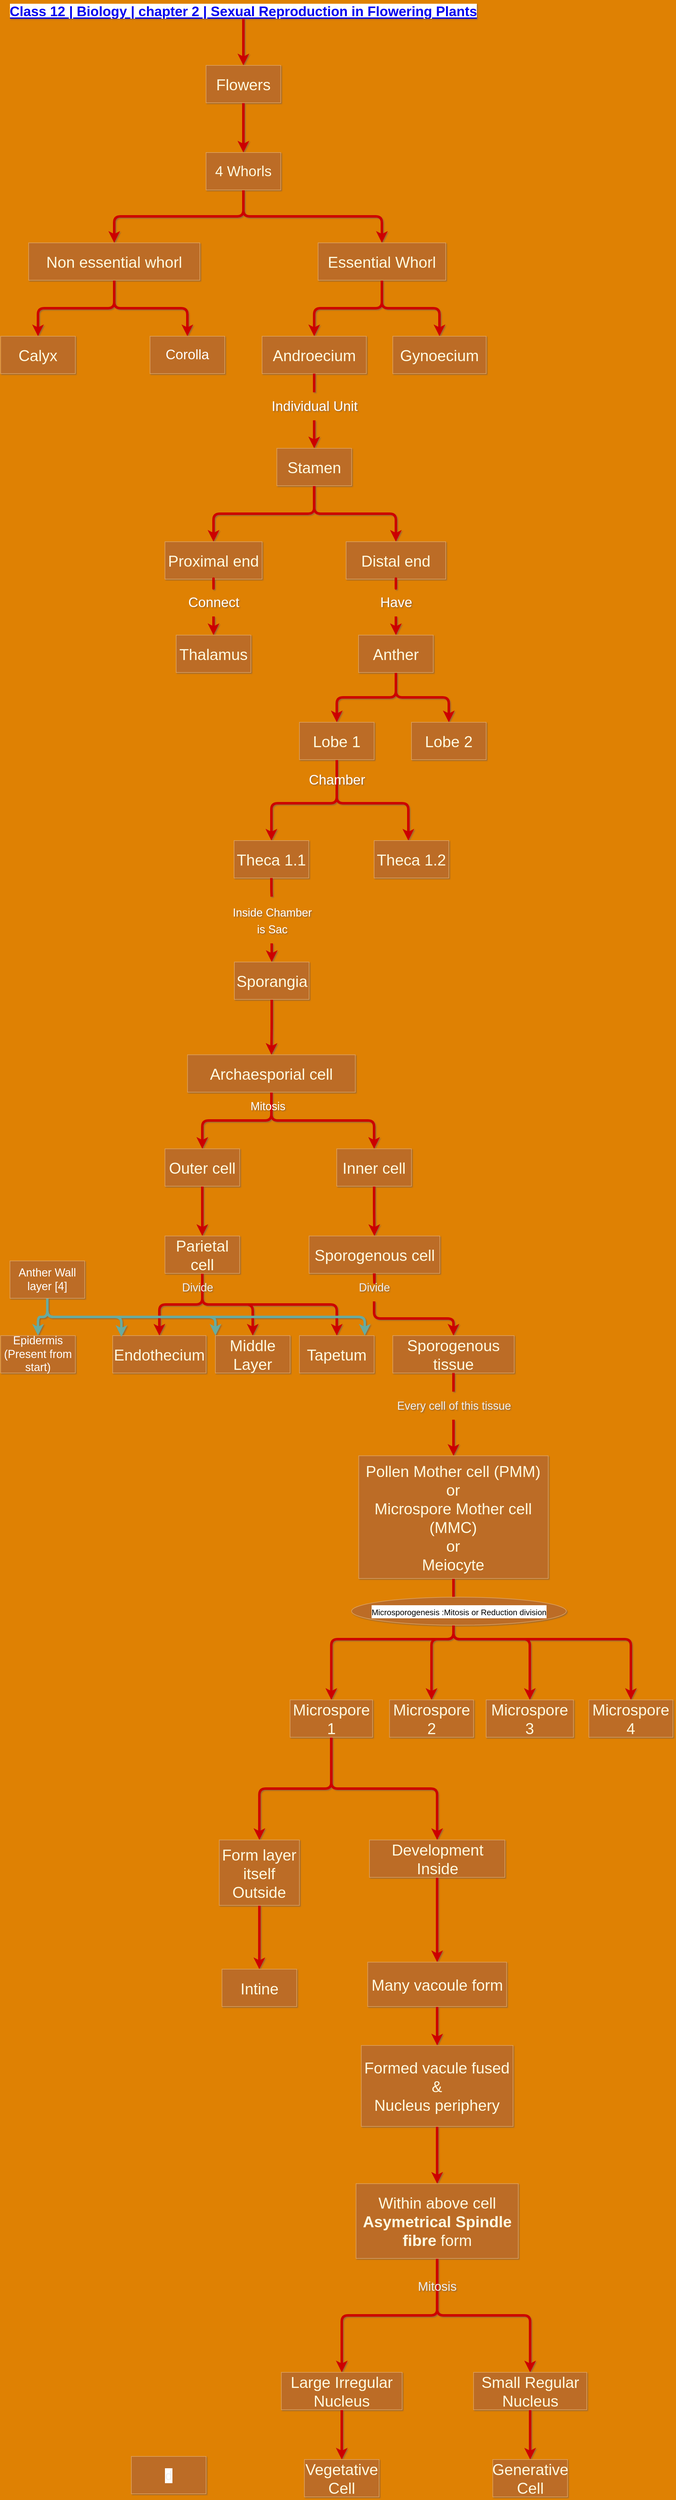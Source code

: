<mxfile version="20.2.7" type="github">
  <diagram id="C5RBs43oDa-KdzZeNtuy" name="Page-1">
    <mxGraphModel dx="412" dy="800" grid="1" gridSize="15" guides="1" tooltips="1" connect="1" arrows="1" fold="1" page="1" pageScale="1" pageWidth="827" pageHeight="1169" background="#DF8103" math="0" shadow="1">
      <root>
        <mxCell id="WIyWlLk6GJQsqaUBKTNV-0" />
        <mxCell id="WIyWlLk6GJQsqaUBKTNV-1" parent="WIyWlLk6GJQsqaUBKTNV-0" />
        <mxCell id="U22NtTWbExk0TIaXxq5v-40" style="edgeStyle=orthogonalEdgeStyle;shape=connector;rounded=1;orthogonalLoop=1;jettySize=auto;html=1;exitX=0.5;exitY=1;exitDx=0;exitDy=0;entryX=0.5;entryY=0;entryDx=0;entryDy=0;labelBackgroundColor=#283618;fontFamily=Helvetica;fontSize=25;fontColor=#FEFAE0;endArrow=classic;endFill=1;strokeColor=#CC0000;strokeWidth=4;" edge="1" parent="WIyWlLk6GJQsqaUBKTNV-1" source="U22NtTWbExk0TIaXxq5v-18" target="U22NtTWbExk0TIaXxq5v-19">
          <mxGeometry relative="1" as="geometry" />
        </mxCell>
        <mxCell id="U22NtTWbExk0TIaXxq5v-18" value="&lt;h1 style=&quot;padding: 0px; border: 0px; outline: 0px; vertical-align: baseline; background-image: initial; background-position: 0px center; background-size: initial; background-repeat: initial; background-attachment: initial; background-origin: initial; background-clip: initial; margin: 0px 0px 15px; font-family: Raleway, Arial, sans-serif; line-height: 1.5em; position: relative;&quot; class=&quot;entry-title&quot;&gt;&lt;font color=&quot;#eeeeee&quot; style=&quot;font-size: 22px;&quot;&gt;&lt;a style=&quot;background-color: rgb(255, 255, 255);&quot; href=&quot;https://organisednotes.blogspot.com/&quot;&gt;Class 12 | Biology | chapter 2 | Sexual Reproduction in Flowering Plants&lt;/a&gt;&lt;/font&gt;&lt;/h1&gt;" style="text;html=1;spacing=5;spacingTop=-20;whiteSpace=wrap;overflow=hidden;rounded=0;align=center;" vertex="1" parent="WIyWlLk6GJQsqaUBKTNV-1">
          <mxGeometry x="30" y="10" width="780" height="20" as="geometry" />
        </mxCell>
        <mxCell id="U22NtTWbExk0TIaXxq5v-39" style="edgeStyle=orthogonalEdgeStyle;shape=connector;rounded=1;orthogonalLoop=1;jettySize=auto;html=1;exitX=0.5;exitY=1;exitDx=0;exitDy=0;labelBackgroundColor=#283618;fontFamily=Helvetica;fontSize=25;fontColor=#FEFAE0;endArrow=classic;endFill=1;strokeColor=#CC0000;strokeWidth=4;" edge="1" parent="WIyWlLk6GJQsqaUBKTNV-1" source="U22NtTWbExk0TIaXxq5v-19" target="U22NtTWbExk0TIaXxq5v-35">
          <mxGeometry relative="1" as="geometry" />
        </mxCell>
        <mxCell id="U22NtTWbExk0TIaXxq5v-19" value="&lt;font style=&quot;font-size: 25px;&quot;&gt;Flowers&lt;/font&gt;" style="whiteSpace=wrap;html=1;fillColor=#BC6C25;strokeColor=#DDA15E;fontColor=#FEFAE0;" vertex="1" parent="WIyWlLk6GJQsqaUBKTNV-1">
          <mxGeometry x="360" y="105" width="120" height="60" as="geometry" />
        </mxCell>
        <mxCell id="U22NtTWbExk0TIaXxq5v-42" value="" style="edgeStyle=orthogonalEdgeStyle;shape=connector;rounded=1;orthogonalLoop=1;jettySize=auto;html=1;labelBackgroundColor=#283618;fontFamily=Helvetica;fontSize=22;fontColor=#FFFFFF;endArrow=classic;endFill=1;strokeColor=#CC0000;strokeWidth=4;" edge="1" parent="WIyWlLk6GJQsqaUBKTNV-1" source="U22NtTWbExk0TIaXxq5v-29" target="U22NtTWbExk0TIaXxq5v-41">
          <mxGeometry relative="1" as="geometry" />
        </mxCell>
        <mxCell id="U22NtTWbExk0TIaXxq5v-43" style="edgeStyle=orthogonalEdgeStyle;shape=connector;rounded=1;orthogonalLoop=1;jettySize=auto;html=1;exitX=0.5;exitY=1;exitDx=0;exitDy=0;labelBackgroundColor=#283618;fontFamily=Helvetica;fontSize=22;fontColor=#FFFFFF;endArrow=classic;endFill=1;strokeColor=#CC0000;strokeWidth=4;" edge="1" parent="WIyWlLk6GJQsqaUBKTNV-1" source="U22NtTWbExk0TIaXxq5v-29" target="U22NtTWbExk0TIaXxq5v-44">
          <mxGeometry relative="1" as="geometry">
            <mxPoint x="345" y="540" as="targetPoint" />
          </mxGeometry>
        </mxCell>
        <mxCell id="U22NtTWbExk0TIaXxq5v-29" value="Non essential whorl" style="rounded=0;whiteSpace=wrap;html=1;fontSize=25;fillColor=#BC6C25;strokeColor=#DDA15E;fontColor=#FEFAE0;" vertex="1" parent="WIyWlLk6GJQsqaUBKTNV-1">
          <mxGeometry x="75" y="390" width="275" height="60" as="geometry" />
        </mxCell>
        <mxCell id="U22NtTWbExk0TIaXxq5v-33" value="" style="endArrow=classic;html=1;rounded=1;fontSize=25;exitX=0.5;exitY=1;exitDx=0;exitDy=0;entryX=0.5;entryY=0;entryDx=0;entryDy=0;strokeColor=#CC0000;fontColor=#FEFAE0;labelBackgroundColor=#283618;endFill=1;strokeWidth=4;edgeStyle=orthogonalEdgeStyle;" edge="1" parent="WIyWlLk6GJQsqaUBKTNV-1" source="U22NtTWbExk0TIaXxq5v-35" target="U22NtTWbExk0TIaXxq5v-34">
          <mxGeometry width="50" height="50" relative="1" as="geometry">
            <mxPoint x="440" y="540" as="sourcePoint" />
            <mxPoint x="620" y="250" as="targetPoint" />
          </mxGeometry>
        </mxCell>
        <mxCell id="U22NtTWbExk0TIaXxq5v-46" value="" style="edgeStyle=orthogonalEdgeStyle;shape=connector;rounded=1;orthogonalLoop=1;jettySize=auto;html=1;labelBackgroundColor=#283618;fontFamily=Helvetica;fontSize=22;fontColor=#FFFFFF;endArrow=classic;endFill=1;strokeColor=#CC0000;strokeWidth=4;" edge="1" parent="WIyWlLk6GJQsqaUBKTNV-1" source="U22NtTWbExk0TIaXxq5v-34" target="U22NtTWbExk0TIaXxq5v-45">
          <mxGeometry relative="1" as="geometry" />
        </mxCell>
        <mxCell id="U22NtTWbExk0TIaXxq5v-49" value="" style="edgeStyle=orthogonalEdgeStyle;shape=connector;rounded=1;orthogonalLoop=1;jettySize=auto;html=1;labelBackgroundColor=#283618;fontFamily=Helvetica;fontSize=22;fontColor=#FFFFFF;endArrow=classic;endFill=1;strokeColor=#CC0000;strokeWidth=4;" edge="1" parent="WIyWlLk6GJQsqaUBKTNV-1" source="U22NtTWbExk0TIaXxq5v-34" target="U22NtTWbExk0TIaXxq5v-48">
          <mxGeometry relative="1" as="geometry" />
        </mxCell>
        <mxCell id="U22NtTWbExk0TIaXxq5v-34" value="Essential Whorl" style="rounded=0;whiteSpace=wrap;html=1;fontSize=25;fillColor=#BC6C25;strokeColor=#DDA15E;fontColor=#FEFAE0;" vertex="1" parent="WIyWlLk6GJQsqaUBKTNV-1">
          <mxGeometry x="540" y="390" width="205" height="60" as="geometry" />
        </mxCell>
        <mxCell id="U22NtTWbExk0TIaXxq5v-38" style="edgeStyle=orthogonalEdgeStyle;shape=connector;rounded=1;orthogonalLoop=1;jettySize=auto;html=1;exitX=0.5;exitY=1;exitDx=0;exitDy=0;entryX=0.5;entryY=0;entryDx=0;entryDy=0;labelBackgroundColor=#283618;fontFamily=Helvetica;fontSize=25;fontColor=#FEFAE0;endArrow=classic;endFill=1;strokeColor=#CC0000;strokeWidth=4;" edge="1" parent="WIyWlLk6GJQsqaUBKTNV-1" source="U22NtTWbExk0TIaXxq5v-35" target="U22NtTWbExk0TIaXxq5v-29">
          <mxGeometry relative="1" as="geometry" />
        </mxCell>
        <mxCell id="U22NtTWbExk0TIaXxq5v-35" value="&lt;font style=&quot;font-size: 23px;&quot;&gt;4 Whorls&lt;/font&gt;" style="whiteSpace=wrap;html=1;fillColor=#BC6C25;strokeColor=#DDA15E;fontColor=#FEFAE0;" vertex="1" parent="WIyWlLk6GJQsqaUBKTNV-1">
          <mxGeometry x="360" y="245" width="120" height="60" as="geometry" />
        </mxCell>
        <mxCell id="U22NtTWbExk0TIaXxq5v-41" value="Calyx" style="whiteSpace=wrap;html=1;fontSize=25;fillColor=#BC6C25;strokeColor=#DDA15E;fontColor=#FEFAE0;rounded=0;" vertex="1" parent="WIyWlLk6GJQsqaUBKTNV-1">
          <mxGeometry x="30" y="540" width="120" height="60" as="geometry" />
        </mxCell>
        <mxCell id="U22NtTWbExk0TIaXxq5v-44" value="Corolla" style="rounded=0;whiteSpace=wrap;html=1;fontFamily=Helvetica;fontSize=22;fontColor=#FFFFFF;strokeColor=#DDA15E;fillColor=#BC6C25;" vertex="1" parent="WIyWlLk6GJQsqaUBKTNV-1">
          <mxGeometry x="270" y="540" width="120" height="60" as="geometry" />
        </mxCell>
        <mxCell id="U22NtTWbExk0TIaXxq5v-51" value="" style="edgeStyle=orthogonalEdgeStyle;shape=connector;rounded=1;orthogonalLoop=1;jettySize=auto;html=1;labelBackgroundColor=#283618;fontFamily=Helvetica;fontSize=22;fontColor=#FFFFFF;endArrow=classic;endFill=1;strokeColor=#CC0000;strokeWidth=4;startArrow=none;" edge="1" parent="WIyWlLk6GJQsqaUBKTNV-1" source="U22NtTWbExk0TIaXxq5v-52" target="U22NtTWbExk0TIaXxq5v-50">
          <mxGeometry relative="1" as="geometry" />
        </mxCell>
        <mxCell id="U22NtTWbExk0TIaXxq5v-45" value="Androecium" style="whiteSpace=wrap;html=1;fontSize=25;fillColor=#BC6C25;strokeColor=#DDA15E;fontColor=#FEFAE0;rounded=0;" vertex="1" parent="WIyWlLk6GJQsqaUBKTNV-1">
          <mxGeometry x="450" y="540" width="167.5" height="60" as="geometry" />
        </mxCell>
        <mxCell id="U22NtTWbExk0TIaXxq5v-48" value="Gynoecium" style="whiteSpace=wrap;html=1;fontSize=25;fillColor=#BC6C25;strokeColor=#DDA15E;fontColor=#FEFAE0;rounded=0;" vertex="1" parent="WIyWlLk6GJQsqaUBKTNV-1">
          <mxGeometry x="660" y="540" width="150" height="60" as="geometry" />
        </mxCell>
        <mxCell id="U22NtTWbExk0TIaXxq5v-54" value="" style="edgeStyle=orthogonalEdgeStyle;shape=connector;rounded=1;orthogonalLoop=1;jettySize=auto;html=1;labelBackgroundColor=#283618;fontFamily=Helvetica;fontSize=22;fontColor=#FFFFFF;endArrow=classic;endFill=1;strokeColor=#CC0000;strokeWidth=4;exitX=0.5;exitY=1;exitDx=0;exitDy=0;" edge="1" parent="WIyWlLk6GJQsqaUBKTNV-1" source="U22NtTWbExk0TIaXxq5v-50" target="U22NtTWbExk0TIaXxq5v-53">
          <mxGeometry relative="1" as="geometry" />
        </mxCell>
        <mxCell id="U22NtTWbExk0TIaXxq5v-56" value="" style="edgeStyle=orthogonalEdgeStyle;shape=connector;rounded=1;orthogonalLoop=1;jettySize=auto;html=1;labelBackgroundColor=#283618;fontFamily=Helvetica;fontSize=22;fontColor=#FFFFFF;endArrow=classic;endFill=1;strokeColor=#CC0000;strokeWidth=4;exitX=0.5;exitY=1;exitDx=0;exitDy=0;" edge="1" parent="WIyWlLk6GJQsqaUBKTNV-1" source="U22NtTWbExk0TIaXxq5v-50" target="U22NtTWbExk0TIaXxq5v-55">
          <mxGeometry relative="1" as="geometry" />
        </mxCell>
        <mxCell id="U22NtTWbExk0TIaXxq5v-50" value="Stamen" style="whiteSpace=wrap;html=1;fontSize=25;fillColor=#BC6C25;strokeColor=#DDA15E;fontColor=#FEFAE0;rounded=0;" vertex="1" parent="WIyWlLk6GJQsqaUBKTNV-1">
          <mxGeometry x="473.75" y="720" width="120" height="60" as="geometry" />
        </mxCell>
        <mxCell id="U22NtTWbExk0TIaXxq5v-58" value="" style="edgeStyle=orthogonalEdgeStyle;shape=connector;rounded=1;orthogonalLoop=1;jettySize=auto;html=1;labelBackgroundColor=#283618;fontFamily=Helvetica;fontSize=22;fontColor=#FFFFFF;endArrow=classic;endFill=1;strokeColor=#CC0000;strokeWidth=4;startArrow=none;" edge="1" parent="WIyWlLk6GJQsqaUBKTNV-1" source="U22NtTWbExk0TIaXxq5v-62" target="U22NtTWbExk0TIaXxq5v-57">
          <mxGeometry relative="1" as="geometry" />
        </mxCell>
        <mxCell id="U22NtTWbExk0TIaXxq5v-53" value="Proximal end" style="whiteSpace=wrap;html=1;fontSize=25;fillColor=#BC6C25;strokeColor=#DDA15E;fontColor=#FEFAE0;rounded=0;" vertex="1" parent="WIyWlLk6GJQsqaUBKTNV-1">
          <mxGeometry x="294" y="870" width="156" height="60" as="geometry" />
        </mxCell>
        <mxCell id="U22NtTWbExk0TIaXxq5v-65" value="" style="edgeStyle=orthogonalEdgeStyle;shape=connector;rounded=1;orthogonalLoop=1;jettySize=auto;html=1;labelBackgroundColor=#283618;fontFamily=Helvetica;fontSize=22;fontColor=#FFFFFF;endArrow=classic;endFill=1;strokeColor=#CC0000;strokeWidth=4;startArrow=none;" edge="1" parent="WIyWlLk6GJQsqaUBKTNV-1" source="U22NtTWbExk0TIaXxq5v-66" target="U22NtTWbExk0TIaXxq5v-64">
          <mxGeometry relative="1" as="geometry" />
        </mxCell>
        <mxCell id="U22NtTWbExk0TIaXxq5v-55" value="Distal end" style="whiteSpace=wrap;html=1;fontSize=25;fillColor=#BC6C25;strokeColor=#DDA15E;fontColor=#FEFAE0;rounded=0;" vertex="1" parent="WIyWlLk6GJQsqaUBKTNV-1">
          <mxGeometry x="585" y="870" width="160" height="60" as="geometry" />
        </mxCell>
        <mxCell id="U22NtTWbExk0TIaXxq5v-57" value="Thalamus" style="whiteSpace=wrap;html=1;fontSize=25;fillColor=#BC6C25;strokeColor=#DDA15E;fontColor=#FEFAE0;rounded=0;" vertex="1" parent="WIyWlLk6GJQsqaUBKTNV-1">
          <mxGeometry x="312" y="1020" width="120" height="60" as="geometry" />
        </mxCell>
        <mxCell id="U22NtTWbExk0TIaXxq5v-52" value="Individual Unit" style="text;html=1;align=center;verticalAlign=middle;resizable=0;points=[];autosize=1;strokeColor=none;fillColor=none;fontSize=22;fontFamily=Helvetica;fontColor=#FFFFFF;strokeWidth=1;" vertex="1" parent="WIyWlLk6GJQsqaUBKTNV-1">
          <mxGeometry x="451.25" y="630" width="165" height="45" as="geometry" />
        </mxCell>
        <mxCell id="U22NtTWbExk0TIaXxq5v-61" value="" style="edgeStyle=orthogonalEdgeStyle;shape=connector;rounded=1;orthogonalLoop=1;jettySize=auto;html=1;labelBackgroundColor=#283618;fontFamily=Helvetica;fontSize=22;fontColor=#FFFFFF;endArrow=none;endFill=1;strokeColor=#CC0000;strokeWidth=4;" edge="1" parent="WIyWlLk6GJQsqaUBKTNV-1" source="U22NtTWbExk0TIaXxq5v-45" target="U22NtTWbExk0TIaXxq5v-52">
          <mxGeometry relative="1" as="geometry">
            <mxPoint x="533.8" y="600" as="sourcePoint" />
            <mxPoint x="533.8" y="720" as="targetPoint" />
          </mxGeometry>
        </mxCell>
        <mxCell id="U22NtTWbExk0TIaXxq5v-62" value="Connect" style="text;html=1;align=center;verticalAlign=middle;resizable=0;points=[];autosize=1;strokeColor=none;fillColor=none;fontSize=22;fontFamily=Helvetica;fontColor=#FFFFFF;" vertex="1" parent="WIyWlLk6GJQsqaUBKTNV-1">
          <mxGeometry x="312" y="945" width="120" height="45" as="geometry" />
        </mxCell>
        <mxCell id="U22NtTWbExk0TIaXxq5v-63" value="" style="edgeStyle=orthogonalEdgeStyle;shape=connector;rounded=1;orthogonalLoop=1;jettySize=auto;html=1;labelBackgroundColor=#283618;fontFamily=Helvetica;fontSize=22;fontColor=#FFFFFF;endArrow=none;endFill=1;strokeColor=#CC0000;strokeWidth=4;" edge="1" parent="WIyWlLk6GJQsqaUBKTNV-1" source="U22NtTWbExk0TIaXxq5v-53" target="U22NtTWbExk0TIaXxq5v-62">
          <mxGeometry relative="1" as="geometry">
            <mxPoint x="372" y="930" as="sourcePoint" />
            <mxPoint x="372" y="1020" as="targetPoint" />
          </mxGeometry>
        </mxCell>
        <mxCell id="U22NtTWbExk0TIaXxq5v-69" value="" style="edgeStyle=orthogonalEdgeStyle;shape=connector;rounded=1;orthogonalLoop=1;jettySize=auto;html=1;labelBackgroundColor=#283618;fontFamily=Helvetica;fontSize=22;fontColor=#FFFFFF;endArrow=classic;endFill=1;strokeColor=#CC0000;strokeWidth=4;" edge="1" parent="WIyWlLk6GJQsqaUBKTNV-1" source="U22NtTWbExk0TIaXxq5v-64" target="U22NtTWbExk0TIaXxq5v-68">
          <mxGeometry relative="1" as="geometry" />
        </mxCell>
        <mxCell id="U22NtTWbExk0TIaXxq5v-71" value="" style="edgeStyle=orthogonalEdgeStyle;shape=connector;rounded=1;orthogonalLoop=1;jettySize=auto;html=1;labelBackgroundColor=#283618;fontFamily=Helvetica;fontSize=22;fontColor=#FFFFFF;endArrow=classic;endFill=1;strokeColor=#CC0000;strokeWidth=4;" edge="1" parent="WIyWlLk6GJQsqaUBKTNV-1" source="U22NtTWbExk0TIaXxq5v-64" target="U22NtTWbExk0TIaXxq5v-70">
          <mxGeometry relative="1" as="geometry" />
        </mxCell>
        <mxCell id="U22NtTWbExk0TIaXxq5v-64" value="Anther" style="whiteSpace=wrap;html=1;fontSize=25;fillColor=#BC6C25;strokeColor=#DDA15E;fontColor=#FEFAE0;rounded=0;" vertex="1" parent="WIyWlLk6GJQsqaUBKTNV-1">
          <mxGeometry x="605" y="1020" width="120" height="60" as="geometry" />
        </mxCell>
        <mxCell id="U22NtTWbExk0TIaXxq5v-66" value="Have" style="text;html=1;align=center;verticalAlign=middle;resizable=0;points=[];autosize=1;strokeColor=none;fillColor=none;fontSize=22;fontFamily=Helvetica;fontColor=#FFFFFF;" vertex="1" parent="WIyWlLk6GJQsqaUBKTNV-1">
          <mxGeometry x="627.5" y="945" width="75" height="45" as="geometry" />
        </mxCell>
        <mxCell id="U22NtTWbExk0TIaXxq5v-67" value="" style="edgeStyle=orthogonalEdgeStyle;shape=connector;rounded=1;orthogonalLoop=1;jettySize=auto;html=1;labelBackgroundColor=#283618;fontFamily=Helvetica;fontSize=22;fontColor=#FFFFFF;endArrow=none;endFill=1;strokeColor=#CC0000;strokeWidth=4;" edge="1" parent="WIyWlLk6GJQsqaUBKTNV-1" source="U22NtTWbExk0TIaXxq5v-55" target="U22NtTWbExk0TIaXxq5v-66">
          <mxGeometry relative="1" as="geometry">
            <mxPoint x="665" y="930" as="sourcePoint" />
            <mxPoint x="665" y="1010" as="targetPoint" />
          </mxGeometry>
        </mxCell>
        <mxCell id="U22NtTWbExk0TIaXxq5v-68" value="Lobe 2" style="whiteSpace=wrap;html=1;fontSize=25;fillColor=#BC6C25;strokeColor=#DDA15E;fontColor=#FEFAE0;rounded=0;" vertex="1" parent="WIyWlLk6GJQsqaUBKTNV-1">
          <mxGeometry x="690" y="1160" width="120" height="60" as="geometry" />
        </mxCell>
        <mxCell id="U22NtTWbExk0TIaXxq5v-73" value="" style="edgeStyle=orthogonalEdgeStyle;shape=connector;rounded=1;orthogonalLoop=1;jettySize=auto;html=1;labelBackgroundColor=#283618;fontFamily=Helvetica;fontSize=22;fontColor=#FFFFFF;endArrow=classic;endFill=1;strokeColor=#CC0000;strokeWidth=4;exitX=0.5;exitY=1;exitDx=0;exitDy=0;" edge="1" parent="WIyWlLk6GJQsqaUBKTNV-1" source="U22NtTWbExk0TIaXxq5v-70" target="U22NtTWbExk0TIaXxq5v-72">
          <mxGeometry relative="1" as="geometry">
            <mxPoint x="570" y="1275" as="sourcePoint" />
            <Array as="points">
              <mxPoint x="570" y="1290" />
              <mxPoint x="465" y="1290" />
            </Array>
          </mxGeometry>
        </mxCell>
        <mxCell id="U22NtTWbExk0TIaXxq5v-75" value="" style="edgeStyle=orthogonalEdgeStyle;shape=connector;rounded=1;orthogonalLoop=1;jettySize=auto;html=1;labelBackgroundColor=#283618;fontFamily=Helvetica;fontSize=22;fontColor=#FFFFFF;endArrow=classic;endFill=1;strokeColor=#CC0000;strokeWidth=4;startArrow=none;exitX=0.5;exitY=1;exitDx=0;exitDy=0;" edge="1" parent="WIyWlLk6GJQsqaUBKTNV-1" source="U22NtTWbExk0TIaXxq5v-70" target="U22NtTWbExk0TIaXxq5v-74">
          <mxGeometry relative="1" as="geometry">
            <mxPoint x="510" y="1252.5" as="sourcePoint" />
            <Array as="points">
              <mxPoint x="570" y="1290" />
              <mxPoint x="685" y="1290" />
            </Array>
          </mxGeometry>
        </mxCell>
        <mxCell id="U22NtTWbExk0TIaXxq5v-70" value="Lobe 1" style="whiteSpace=wrap;html=1;fontSize=25;fillColor=#BC6C25;strokeColor=#DDA15E;fontColor=#FEFAE0;rounded=0;" vertex="1" parent="WIyWlLk6GJQsqaUBKTNV-1">
          <mxGeometry x="510" y="1160" width="120" height="60" as="geometry" />
        </mxCell>
        <mxCell id="U22NtTWbExk0TIaXxq5v-80" value="" style="edgeStyle=orthogonalEdgeStyle;shape=connector;rounded=1;orthogonalLoop=1;jettySize=auto;html=1;labelBackgroundColor=#283618;fontFamily=Helvetica;fontSize=22;fontColor=#FFFFFF;endArrow=classic;endFill=1;strokeColor=#CC0000;strokeWidth=4;startArrow=none;" edge="1" parent="WIyWlLk6GJQsqaUBKTNV-1" source="U22NtTWbExk0TIaXxq5v-81" target="U22NtTWbExk0TIaXxq5v-79">
          <mxGeometry relative="1" as="geometry" />
        </mxCell>
        <mxCell id="U22NtTWbExk0TIaXxq5v-72" value="Theca 1.1" style="whiteSpace=wrap;html=1;fontSize=25;fillColor=#BC6C25;strokeColor=#DDA15E;fontColor=#FEFAE0;rounded=0;" vertex="1" parent="WIyWlLk6GJQsqaUBKTNV-1">
          <mxGeometry x="405" y="1350" width="120" height="60" as="geometry" />
        </mxCell>
        <mxCell id="U22NtTWbExk0TIaXxq5v-74" value="Theca 1.2" style="whiteSpace=wrap;html=1;fontSize=25;fillColor=#BC6C25;strokeColor=#DDA15E;fontColor=#FEFAE0;rounded=0;" vertex="1" parent="WIyWlLk6GJQsqaUBKTNV-1">
          <mxGeometry x="630" y="1350" width="120" height="60" as="geometry" />
        </mxCell>
        <mxCell id="U22NtTWbExk0TIaXxq5v-78" value="Chamber" style="text;html=1;align=center;verticalAlign=middle;resizable=0;points=[];autosize=1;strokeColor=none;fillColor=none;fontSize=22;fontFamily=Helvetica;fontColor=#FFFFFF;" vertex="1" parent="WIyWlLk6GJQsqaUBKTNV-1">
          <mxGeometry x="510" y="1230" width="120" height="45" as="geometry" />
        </mxCell>
        <mxCell id="U22NtTWbExk0TIaXxq5v-84" value="" style="edgeStyle=orthogonalEdgeStyle;shape=connector;rounded=1;orthogonalLoop=1;jettySize=auto;html=1;labelBackgroundColor=#283618;fontFamily=Helvetica;fontSize=18;fontColor=#FFFFFF;endArrow=classic;endFill=1;strokeColor=#CC0000;strokeWidth=4;" edge="1" parent="WIyWlLk6GJQsqaUBKTNV-1" source="U22NtTWbExk0TIaXxq5v-79" target="U22NtTWbExk0TIaXxq5v-83">
          <mxGeometry relative="1" as="geometry" />
        </mxCell>
        <mxCell id="U22NtTWbExk0TIaXxq5v-79" value="Sporangia&lt;br&gt;" style="whiteSpace=wrap;html=1;fontSize=25;fillColor=#BC6C25;strokeColor=#DDA15E;fontColor=#FEFAE0;rounded=0;" vertex="1" parent="WIyWlLk6GJQsqaUBKTNV-1">
          <mxGeometry x="405.5" y="1545" width="120" height="60" as="geometry" />
        </mxCell>
        <mxCell id="U22NtTWbExk0TIaXxq5v-81" value="&lt;font style=&quot;font-size: 18px;&quot;&gt;Inside Chamber&lt;br&gt;is Sac&lt;/font&gt;" style="text;html=1;align=center;verticalAlign=middle;resizable=0;points=[];autosize=1;strokeColor=none;fillColor=none;fontSize=22;fontFamily=Helvetica;fontColor=#FFFFFF;" vertex="1" parent="WIyWlLk6GJQsqaUBKTNV-1">
          <mxGeometry x="383" y="1440" width="165" height="75" as="geometry" />
        </mxCell>
        <mxCell id="U22NtTWbExk0TIaXxq5v-82" value="" style="edgeStyle=orthogonalEdgeStyle;shape=connector;rounded=1;orthogonalLoop=1;jettySize=auto;html=1;labelBackgroundColor=#283618;fontFamily=Helvetica;fontSize=22;fontColor=#FFFFFF;endArrow=none;endFill=1;strokeColor=#CC0000;strokeWidth=4;" edge="1" parent="WIyWlLk6GJQsqaUBKTNV-1" source="U22NtTWbExk0TIaXxq5v-72" target="U22NtTWbExk0TIaXxq5v-81">
          <mxGeometry relative="1" as="geometry">
            <mxPoint x="465" y="1410" as="sourcePoint" />
            <mxPoint x="465" y="1490" as="targetPoint" />
          </mxGeometry>
        </mxCell>
        <mxCell id="U22NtTWbExk0TIaXxq5v-90" value="" style="edgeStyle=orthogonalEdgeStyle;shape=connector;rounded=1;orthogonalLoop=1;jettySize=auto;html=1;labelBackgroundColor=#283618;fontFamily=Helvetica;fontSize=18;fontColor=#FFFFFF;endArrow=classic;endFill=1;strokeColor=#CC0000;strokeWidth=4;exitX=0.5;exitY=1;exitDx=0;exitDy=0;" edge="1" parent="WIyWlLk6GJQsqaUBKTNV-1" source="U22NtTWbExk0TIaXxq5v-83" target="U22NtTWbExk0TIaXxq5v-89">
          <mxGeometry relative="1" as="geometry" />
        </mxCell>
        <mxCell id="U22NtTWbExk0TIaXxq5v-92" value="" style="edgeStyle=orthogonalEdgeStyle;shape=connector;rounded=1;orthogonalLoop=1;jettySize=auto;html=1;labelBackgroundColor=#283618;fontFamily=Helvetica;fontSize=18;fontColor=#FFFFFF;endArrow=classic;endFill=1;strokeColor=#CC0000;strokeWidth=4;" edge="1" parent="WIyWlLk6GJQsqaUBKTNV-1" source="U22NtTWbExk0TIaXxq5v-83" target="U22NtTWbExk0TIaXxq5v-91">
          <mxGeometry relative="1" as="geometry" />
        </mxCell>
        <mxCell id="U22NtTWbExk0TIaXxq5v-83" value="Archaesporial cell" style="whiteSpace=wrap;html=1;fontSize=25;fillColor=#BC6C25;strokeColor=#DDA15E;fontColor=#FEFAE0;rounded=0;" vertex="1" parent="WIyWlLk6GJQsqaUBKTNV-1">
          <mxGeometry x="330.25" y="1694" width="269.5" height="60" as="geometry" />
        </mxCell>
        <mxCell id="U22NtTWbExk0TIaXxq5v-95" value="" style="edgeStyle=orthogonalEdgeStyle;shape=connector;rounded=1;orthogonalLoop=1;jettySize=auto;html=1;labelBackgroundColor=#283618;fontFamily=Helvetica;fontSize=18;fontColor=#FFFFFF;endArrow=classic;endFill=1;strokeColor=#CC0000;strokeWidth=4;" edge="1" parent="WIyWlLk6GJQsqaUBKTNV-1" source="U22NtTWbExk0TIaXxq5v-89" target="U22NtTWbExk0TIaXxq5v-94">
          <mxGeometry relative="1" as="geometry" />
        </mxCell>
        <mxCell id="U22NtTWbExk0TIaXxq5v-89" value="&lt;span style=&quot;background-color: initial;&quot;&gt;Outer cell&lt;/span&gt;" style="whiteSpace=wrap;html=1;fontSize=25;fillColor=#BC6C25;strokeColor=#DDA15E;fontColor=#FEFAE0;rounded=0;" vertex="1" parent="WIyWlLk6GJQsqaUBKTNV-1">
          <mxGeometry x="294" y="1845" width="120" height="60" as="geometry" />
        </mxCell>
        <mxCell id="U22NtTWbExk0TIaXxq5v-97" value="" style="edgeStyle=orthogonalEdgeStyle;shape=connector;rounded=1;orthogonalLoop=1;jettySize=auto;html=1;labelBackgroundColor=#283618;fontFamily=Helvetica;fontSize=18;fontColor=#FFFFFF;endArrow=classic;endFill=1;strokeColor=#CC0000;strokeWidth=4;" edge="1" parent="WIyWlLk6GJQsqaUBKTNV-1" source="U22NtTWbExk0TIaXxq5v-91" target="U22NtTWbExk0TIaXxq5v-96">
          <mxGeometry relative="1" as="geometry" />
        </mxCell>
        <mxCell id="U22NtTWbExk0TIaXxq5v-91" value="Inner cell" style="whiteSpace=wrap;html=1;fontSize=25;fillColor=#BC6C25;strokeColor=#DDA15E;fontColor=#FEFAE0;rounded=0;" vertex="1" parent="WIyWlLk6GJQsqaUBKTNV-1">
          <mxGeometry x="570" y="1845" width="120" height="60" as="geometry" />
        </mxCell>
        <mxCell id="U22NtTWbExk0TIaXxq5v-93" value="Mitosis" style="text;html=1;align=center;verticalAlign=middle;resizable=0;points=[];autosize=1;strokeColor=none;fillColor=none;fontSize=18;fontFamily=Helvetica;fontColor=#FFFFFF;" vertex="1" parent="WIyWlLk6GJQsqaUBKTNV-1">
          <mxGeometry x="414" y="1754" width="90" height="45" as="geometry" />
        </mxCell>
        <mxCell id="U22NtTWbExk0TIaXxq5v-99" value="" style="edgeStyle=orthogonalEdgeStyle;shape=connector;rounded=1;orthogonalLoop=1;jettySize=auto;html=1;labelBackgroundColor=#283618;fontFamily=Helvetica;fontSize=18;fontColor=#FFFFFF;endArrow=classic;endFill=1;strokeColor=#CC0000;strokeWidth=4;exitX=0.5;exitY=1;exitDx=0;exitDy=0;" edge="1" parent="WIyWlLk6GJQsqaUBKTNV-1" source="U22NtTWbExk0TIaXxq5v-94" target="U22NtTWbExk0TIaXxq5v-98">
          <mxGeometry relative="1" as="geometry" />
        </mxCell>
        <mxCell id="U22NtTWbExk0TIaXxq5v-101" value="" style="edgeStyle=orthogonalEdgeStyle;shape=connector;rounded=1;orthogonalLoop=1;jettySize=auto;html=1;labelBackgroundColor=#283618;fontFamily=Helvetica;fontSize=18;fontColor=#FFFFFF;endArrow=classic;endFill=1;strokeColor=#CC0000;strokeWidth=4;" edge="1" parent="WIyWlLk6GJQsqaUBKTNV-1" source="U22NtTWbExk0TIaXxq5v-94" target="U22NtTWbExk0TIaXxq5v-100">
          <mxGeometry relative="1" as="geometry" />
        </mxCell>
        <mxCell id="U22NtTWbExk0TIaXxq5v-103" value="" style="edgeStyle=orthogonalEdgeStyle;shape=connector;rounded=1;orthogonalLoop=1;jettySize=auto;html=1;labelBackgroundColor=#283618;fontFamily=Helvetica;fontSize=18;fontColor=#FFFFFF;endArrow=classic;endFill=1;strokeColor=#CC0000;strokeWidth=4;exitX=0.5;exitY=1;exitDx=0;exitDy=0;" edge="1" parent="WIyWlLk6GJQsqaUBKTNV-1" source="U22NtTWbExk0TIaXxq5v-94" target="U22NtTWbExk0TIaXxq5v-102">
          <mxGeometry relative="1" as="geometry" />
        </mxCell>
        <mxCell id="U22NtTWbExk0TIaXxq5v-94" value="Parietal cell&lt;br&gt;" style="whiteSpace=wrap;html=1;fontSize=25;fillColor=#BC6C25;strokeColor=#DDA15E;fontColor=#FEFAE0;rounded=0;" vertex="1" parent="WIyWlLk6GJQsqaUBKTNV-1">
          <mxGeometry x="294" y="1985" width="120" height="60" as="geometry" />
        </mxCell>
        <mxCell id="U22NtTWbExk0TIaXxq5v-116" value="" style="edgeStyle=orthogonalEdgeStyle;shape=connector;rounded=1;orthogonalLoop=1;jettySize=auto;html=1;labelBackgroundColor=#283618;fontFamily=Helvetica;fontSize=18;fontColor=#EEEEEE;endArrow=classic;endFill=1;strokeColor=#CC0000;strokeWidth=4;startArrow=none;" edge="1" parent="WIyWlLk6GJQsqaUBKTNV-1" source="U22NtTWbExk0TIaXxq5v-117" target="U22NtTWbExk0TIaXxq5v-115">
          <mxGeometry relative="1" as="geometry" />
        </mxCell>
        <mxCell id="U22NtTWbExk0TIaXxq5v-96" value="Sporogenous cell" style="whiteSpace=wrap;html=1;fontSize=25;fillColor=#BC6C25;strokeColor=#DDA15E;fontColor=#FEFAE0;rounded=0;" vertex="1" parent="WIyWlLk6GJQsqaUBKTNV-1">
          <mxGeometry x="525.5" y="1985" width="210" height="60" as="geometry" />
        </mxCell>
        <mxCell id="U22NtTWbExk0TIaXxq5v-98" value="Endothecium" style="whiteSpace=wrap;html=1;fontSize=25;fillColor=#BC6C25;strokeColor=#DDA15E;fontColor=#FEFAE0;rounded=0;" vertex="1" parent="WIyWlLk6GJQsqaUBKTNV-1">
          <mxGeometry x="210" y="2145" width="150" height="60" as="geometry" />
        </mxCell>
        <mxCell id="U22NtTWbExk0TIaXxq5v-100" value="Middle Layer" style="whiteSpace=wrap;html=1;fontSize=25;fillColor=#BC6C25;strokeColor=#DDA15E;fontColor=#FEFAE0;rounded=0;" vertex="1" parent="WIyWlLk6GJQsqaUBKTNV-1">
          <mxGeometry x="375" y="2145" width="120" height="60" as="geometry" />
        </mxCell>
        <mxCell id="U22NtTWbExk0TIaXxq5v-102" value="Tapetum" style="whiteSpace=wrap;html=1;fontSize=25;fillColor=#BC6C25;strokeColor=#DDA15E;fontColor=#FEFAE0;rounded=0;" vertex="1" parent="WIyWlLk6GJQsqaUBKTNV-1">
          <mxGeometry x="510" y="2145" width="120" height="60" as="geometry" />
        </mxCell>
        <mxCell id="U22NtTWbExk0TIaXxq5v-109" style="edgeStyle=orthogonalEdgeStyle;shape=connector;rounded=1;orthogonalLoop=1;jettySize=auto;html=1;exitX=0.5;exitY=1;exitDx=0;exitDy=0;labelBackgroundColor=#283618;fontFamily=Helvetica;fontSize=18;fontColor=#FFFFFF;endArrow=classic;endFill=1;strokeColor=#67AB9F;strokeWidth=4;entryX=0.093;entryY=0.033;entryDx=0;entryDy=0;entryPerimeter=0;" edge="1" parent="WIyWlLk6GJQsqaUBKTNV-1" source="U22NtTWbExk0TIaXxq5v-108" target="U22NtTWbExk0TIaXxq5v-98">
          <mxGeometry relative="1" as="geometry" />
        </mxCell>
        <mxCell id="U22NtTWbExk0TIaXxq5v-110" style="edgeStyle=orthogonalEdgeStyle;shape=connector;rounded=1;orthogonalLoop=1;jettySize=auto;html=1;exitX=0.5;exitY=1;exitDx=0;exitDy=0;entryX=0;entryY=0;entryDx=0;entryDy=0;labelBackgroundColor=#283618;fontFamily=Helvetica;fontSize=18;fontColor=#FFFFFF;endArrow=classic;endFill=1;strokeColor=#67AB9F;strokeWidth=4;" edge="1" parent="WIyWlLk6GJQsqaUBKTNV-1" source="U22NtTWbExk0TIaXxq5v-108" target="U22NtTWbExk0TIaXxq5v-100">
          <mxGeometry relative="1" as="geometry" />
        </mxCell>
        <mxCell id="U22NtTWbExk0TIaXxq5v-111" style="edgeStyle=orthogonalEdgeStyle;shape=connector;rounded=1;orthogonalLoop=1;jettySize=auto;html=1;exitX=0.5;exitY=1;exitDx=0;exitDy=0;labelBackgroundColor=#283618;fontFamily=Helvetica;fontSize=18;fontColor=#FFFFFF;endArrow=classic;endFill=1;strokeColor=#67AB9F;strokeWidth=4;" edge="1" parent="WIyWlLk6GJQsqaUBKTNV-1" source="U22NtTWbExk0TIaXxq5v-108" target="U22NtTWbExk0TIaXxq5v-102">
          <mxGeometry relative="1" as="geometry">
            <Array as="points">
              <mxPoint x="105" y="2115" />
              <mxPoint x="615" y="2115" />
            </Array>
          </mxGeometry>
        </mxCell>
        <mxCell id="U22NtTWbExk0TIaXxq5v-113" value="" style="edgeStyle=orthogonalEdgeStyle;shape=connector;rounded=1;orthogonalLoop=1;jettySize=auto;html=1;labelBackgroundColor=#283618;fontFamily=Helvetica;fontSize=18;fontColor=#FFFFFF;endArrow=classic;endFill=1;strokeColor=#67AB9F;strokeWidth=4;" edge="1" parent="WIyWlLk6GJQsqaUBKTNV-1" source="U22NtTWbExk0TIaXxq5v-108" target="U22NtTWbExk0TIaXxq5v-112">
          <mxGeometry relative="1" as="geometry" />
        </mxCell>
        <mxCell id="U22NtTWbExk0TIaXxq5v-108" value="&lt;span style=&quot;&quot;&gt;Anther Wall layer [4]&lt;/span&gt;" style="whiteSpace=wrap;html=1;labelBackgroundColor=none;labelBorderColor=none;fontFamily=Helvetica;fontSize=18;fontColor=#FFFFFF;strokeColor=#DDA15E;strokeWidth=1;fillColor=#BC6C25;" vertex="1" parent="WIyWlLk6GJQsqaUBKTNV-1">
          <mxGeometry x="45" y="2025" width="120" height="60" as="geometry" />
        </mxCell>
        <mxCell id="U22NtTWbExk0TIaXxq5v-112" value="Epidermis&lt;br&gt;(Present from start)" style="whiteSpace=wrap;html=1;fontSize=18;fillColor=#BC6C25;strokeColor=#DDA15E;fontColor=#FFFFFF;labelBackgroundColor=none;labelBorderColor=none;strokeWidth=1;" vertex="1" parent="WIyWlLk6GJQsqaUBKTNV-1">
          <mxGeometry x="30" y="2145" width="120" height="60" as="geometry" />
        </mxCell>
        <mxCell id="U22NtTWbExk0TIaXxq5v-114" value="Divide" style="text;html=1;align=center;verticalAlign=middle;resizable=0;points=[];autosize=1;strokeColor=none;fillColor=none;fontSize=18;fontFamily=Helvetica;fontColor=#EEEEEE;" vertex="1" parent="WIyWlLk6GJQsqaUBKTNV-1">
          <mxGeometry x="308" y="2045" width="75" height="45" as="geometry" />
        </mxCell>
        <mxCell id="U22NtTWbExk0TIaXxq5v-120" value="" style="edgeStyle=orthogonalEdgeStyle;shape=connector;rounded=1;orthogonalLoop=1;jettySize=auto;html=1;labelBackgroundColor=#283618;fontFamily=Helvetica;fontSize=18;fontColor=#EEEEEE;endArrow=classic;endFill=1;strokeColor=#CC0000;strokeWidth=4;startArrow=none;" edge="1" parent="WIyWlLk6GJQsqaUBKTNV-1" source="U22NtTWbExk0TIaXxq5v-121" target="U22NtTWbExk0TIaXxq5v-119">
          <mxGeometry relative="1" as="geometry" />
        </mxCell>
        <mxCell id="U22NtTWbExk0TIaXxq5v-115" value="Sporogenous tissue" style="whiteSpace=wrap;html=1;fontSize=25;fillColor=#BC6C25;strokeColor=#DDA15E;fontColor=#FEFAE0;rounded=0;" vertex="1" parent="WIyWlLk6GJQsqaUBKTNV-1">
          <mxGeometry x="660" y="2145" width="195" height="60" as="geometry" />
        </mxCell>
        <mxCell id="U22NtTWbExk0TIaXxq5v-117" value="Divide" style="text;html=1;align=center;verticalAlign=middle;resizable=0;points=[];autosize=1;strokeColor=none;fillColor=none;fontSize=18;fontFamily=Helvetica;fontColor=#EEEEEE;" vertex="1" parent="WIyWlLk6GJQsqaUBKTNV-1">
          <mxGeometry x="592.5" y="2045" width="75" height="45" as="geometry" />
        </mxCell>
        <mxCell id="U22NtTWbExk0TIaXxq5v-118" value="" style="edgeStyle=orthogonalEdgeStyle;shape=connector;rounded=1;orthogonalLoop=1;jettySize=auto;html=1;labelBackgroundColor=#283618;fontFamily=Helvetica;fontSize=18;fontColor=#EEEEEE;endArrow=none;endFill=1;strokeColor=#CC0000;strokeWidth=4;" edge="1" parent="WIyWlLk6GJQsqaUBKTNV-1" source="U22NtTWbExk0TIaXxq5v-96" target="U22NtTWbExk0TIaXxq5v-117">
          <mxGeometry relative="1" as="geometry">
            <mxPoint x="630.5" y="2045" as="sourcePoint" />
            <mxPoint x="757.5" y="2145" as="targetPoint" />
          </mxGeometry>
        </mxCell>
        <mxCell id="U22NtTWbExk0TIaXxq5v-124" value="" style="edgeStyle=orthogonalEdgeStyle;shape=connector;rounded=1;orthogonalLoop=1;jettySize=auto;html=1;labelBackgroundColor=#283618;fontFamily=Helvetica;fontSize=18;fontColor=#EEEEEE;endArrow=classic;endFill=1;strokeColor=#CC0000;strokeWidth=4;" edge="1" parent="WIyWlLk6GJQsqaUBKTNV-1" source="U22NtTWbExk0TIaXxq5v-119" target="U22NtTWbExk0TIaXxq5v-123">
          <mxGeometry relative="1" as="geometry" />
        </mxCell>
        <mxCell id="U22NtTWbExk0TIaXxq5v-126" style="edgeStyle=orthogonalEdgeStyle;shape=connector;rounded=1;orthogonalLoop=1;jettySize=auto;html=1;exitX=0.5;exitY=1;exitDx=0;exitDy=0;labelBackgroundColor=#283618;fontFamily=Helvetica;fontSize=18;fontColor=#EEEEEE;endArrow=classic;endFill=1;strokeColor=#CC0000;strokeWidth=4;" edge="1" parent="WIyWlLk6GJQsqaUBKTNV-1" source="U22NtTWbExk0TIaXxq5v-119" target="U22NtTWbExk0TIaXxq5v-125">
          <mxGeometry relative="1" as="geometry" />
        </mxCell>
        <mxCell id="U22NtTWbExk0TIaXxq5v-129" style="edgeStyle=orthogonalEdgeStyle;shape=connector;rounded=1;orthogonalLoop=1;jettySize=auto;html=1;exitX=0.5;exitY=1;exitDx=0;exitDy=0;labelBackgroundColor=#283618;fontFamily=Helvetica;fontSize=18;fontColor=#EEEEEE;endArrow=classic;endFill=1;strokeColor=#CC0000;strokeWidth=4;" edge="1" parent="WIyWlLk6GJQsqaUBKTNV-1" source="U22NtTWbExk0TIaXxq5v-119" target="U22NtTWbExk0TIaXxq5v-127">
          <mxGeometry relative="1" as="geometry" />
        </mxCell>
        <mxCell id="U22NtTWbExk0TIaXxq5v-130" style="edgeStyle=orthogonalEdgeStyle;shape=connector;rounded=1;orthogonalLoop=1;jettySize=auto;html=1;exitX=0.5;exitY=1;exitDx=0;exitDy=0;labelBackgroundColor=#283618;fontFamily=Helvetica;fontSize=18;fontColor=#EEEEEE;endArrow=classic;endFill=1;strokeColor=#CC0000;strokeWidth=4;" edge="1" parent="WIyWlLk6GJQsqaUBKTNV-1" source="U22NtTWbExk0TIaXxq5v-119" target="U22NtTWbExk0TIaXxq5v-128">
          <mxGeometry relative="1" as="geometry" />
        </mxCell>
        <mxCell id="U22NtTWbExk0TIaXxq5v-119" value="Pollen Mother cell (PMM)&lt;br&gt;or&lt;br&gt;Microspore Mother cell (MMC)&lt;br&gt;or&lt;br&gt;Meiocyte" style="whiteSpace=wrap;html=1;fontSize=25;fillColor=#BC6C25;strokeColor=#DDA15E;fontColor=#FEFAE0;rounded=0;" vertex="1" parent="WIyWlLk6GJQsqaUBKTNV-1">
          <mxGeometry x="605.27" y="2338" width="304.45" height="197" as="geometry" />
        </mxCell>
        <mxCell id="U22NtTWbExk0TIaXxq5v-121" value="Every cell of this tissue" style="text;html=1;align=center;verticalAlign=middle;resizable=0;points=[];autosize=1;strokeColor=none;fillColor=none;fontSize=18;fontFamily=Helvetica;fontColor=#EEEEEE;" vertex="1" parent="WIyWlLk6GJQsqaUBKTNV-1">
          <mxGeometry x="652.5" y="2235" width="210" height="45" as="geometry" />
        </mxCell>
        <mxCell id="U22NtTWbExk0TIaXxq5v-122" value="" style="edgeStyle=orthogonalEdgeStyle;shape=connector;rounded=1;orthogonalLoop=1;jettySize=auto;html=1;labelBackgroundColor=#283618;fontFamily=Helvetica;fontSize=18;fontColor=#EEEEEE;endArrow=none;endFill=1;strokeColor=#CC0000;strokeWidth=4;" edge="1" parent="WIyWlLk6GJQsqaUBKTNV-1" source="U22NtTWbExk0TIaXxq5v-115" target="U22NtTWbExk0TIaXxq5v-121">
          <mxGeometry relative="1" as="geometry">
            <mxPoint x="757.5" y="2205" as="sourcePoint" />
            <mxPoint x="757.6" y="2338" as="targetPoint" />
          </mxGeometry>
        </mxCell>
        <mxCell id="U22NtTWbExk0TIaXxq5v-137" value="" style="edgeStyle=orthogonalEdgeStyle;shape=connector;rounded=1;orthogonalLoop=1;jettySize=auto;html=1;labelBackgroundColor=#283618;fontFamily=Helvetica;fontSize=13;fontColor=#000000;endArrow=classic;endFill=1;strokeColor=#CC0000;strokeWidth=4;" edge="1" parent="WIyWlLk6GJQsqaUBKTNV-1" source="U22NtTWbExk0TIaXxq5v-123" target="U22NtTWbExk0TIaXxq5v-136">
          <mxGeometry relative="1" as="geometry" />
        </mxCell>
        <mxCell id="U22NtTWbExk0TIaXxq5v-139" style="edgeStyle=orthogonalEdgeStyle;shape=connector;rounded=1;orthogonalLoop=1;jettySize=auto;html=1;exitX=0.5;exitY=1;exitDx=0;exitDy=0;labelBackgroundColor=#283618;fontFamily=Helvetica;fontSize=13;fontColor=#000000;endArrow=classic;endFill=1;strokeColor=#CC0000;strokeWidth=4;" edge="1" parent="WIyWlLk6GJQsqaUBKTNV-1" source="U22NtTWbExk0TIaXxq5v-123" target="U22NtTWbExk0TIaXxq5v-138">
          <mxGeometry relative="1" as="geometry" />
        </mxCell>
        <mxCell id="U22NtTWbExk0TIaXxq5v-123" value="Microspore&lt;br&gt;1" style="whiteSpace=wrap;html=1;fontSize=25;fillColor=#BC6C25;strokeColor=#DDA15E;fontColor=#FEFAE0;rounded=0;" vertex="1" parent="WIyWlLk6GJQsqaUBKTNV-1">
          <mxGeometry x="495" y="2730" width="132.5" height="60" as="geometry" />
        </mxCell>
        <mxCell id="U22NtTWbExk0TIaXxq5v-125" value="Microspore&lt;br&gt;2" style="whiteSpace=wrap;html=1;fontSize=25;fillColor=#BC6C25;strokeColor=#DDA15E;fontColor=#FEFAE0;rounded=0;" vertex="1" parent="WIyWlLk6GJQsqaUBKTNV-1">
          <mxGeometry x="654.72" y="2730" width="135" height="60" as="geometry" />
        </mxCell>
        <mxCell id="U22NtTWbExk0TIaXxq5v-127" value="Microspore&lt;br&gt;3" style="whiteSpace=wrap;html=1;fontSize=25;fillColor=#BC6C25;strokeColor=#DDA15E;fontColor=#FEFAE0;rounded=0;" vertex="1" parent="WIyWlLk6GJQsqaUBKTNV-1">
          <mxGeometry x="810" y="2730" width="140.28" height="60" as="geometry" />
        </mxCell>
        <mxCell id="U22NtTWbExk0TIaXxq5v-128" value="Microspore&lt;br&gt;4" style="whiteSpace=wrap;html=1;fontSize=25;fillColor=#BC6C25;strokeColor=#DDA15E;fontColor=#FEFAE0;rounded=0;" vertex="1" parent="WIyWlLk6GJQsqaUBKTNV-1">
          <mxGeometry x="975" y="2730" width="135" height="60" as="geometry" />
        </mxCell>
        <mxCell id="U22NtTWbExk0TIaXxq5v-133" value="&lt;font style=&quot;background-color: rgb(255, 255, 255); font-size: 13px;&quot; color=&quot;#000000&quot;&gt;Microsporogenesis :Mitosis or Reduction division&lt;/font&gt;" style="ellipse;whiteSpace=wrap;html=1;labelBackgroundColor=#FFFFFF;labelBorderColor=none;fontFamily=Helvetica;fontSize=18;fontColor=#EEEEEE;strokeColor=#DDA15E;strokeWidth=1;fillColor=#BC6C25;" vertex="1" parent="WIyWlLk6GJQsqaUBKTNV-1">
          <mxGeometry x="593.75" y="2565" width="345" height="45" as="geometry" />
        </mxCell>
        <mxCell id="U22NtTWbExk0TIaXxq5v-141" value="" style="edgeStyle=orthogonalEdgeStyle;shape=connector;rounded=1;orthogonalLoop=1;jettySize=auto;html=1;labelBackgroundColor=#283618;fontFamily=Helvetica;fontSize=13;fontColor=#000000;endArrow=classic;endFill=1;strokeColor=#CC0000;strokeWidth=4;" edge="1" parent="WIyWlLk6GJQsqaUBKTNV-1" source="U22NtTWbExk0TIaXxq5v-136" target="U22NtTWbExk0TIaXxq5v-140">
          <mxGeometry relative="1" as="geometry" />
        </mxCell>
        <mxCell id="U22NtTWbExk0TIaXxq5v-136" value="Form layer itself Outside" style="whiteSpace=wrap;html=1;fontSize=25;fillColor=#BC6C25;strokeColor=#DDA15E;fontColor=#FEFAE0;rounded=0;" vertex="1" parent="WIyWlLk6GJQsqaUBKTNV-1">
          <mxGeometry x="381.25" y="2955" width="128.75" height="105" as="geometry" />
        </mxCell>
        <mxCell id="U22NtTWbExk0TIaXxq5v-143" value="" style="edgeStyle=orthogonalEdgeStyle;shape=connector;rounded=1;orthogonalLoop=1;jettySize=auto;html=1;labelBackgroundColor=#283618;fontFamily=Helvetica;fontSize=13;fontColor=#000000;endArrow=classic;endFill=1;strokeColor=#CC0000;strokeWidth=4;" edge="1" parent="WIyWlLk6GJQsqaUBKTNV-1" source="U22NtTWbExk0TIaXxq5v-138" target="U22NtTWbExk0TIaXxq5v-142">
          <mxGeometry relative="1" as="geometry" />
        </mxCell>
        <mxCell id="U22NtTWbExk0TIaXxq5v-138" value="Development&lt;br&gt;Inside" style="whiteSpace=wrap;html=1;fontSize=25;fillColor=#BC6C25;strokeColor=#DDA15E;fontColor=#FEFAE0;rounded=0;" vertex="1" parent="WIyWlLk6GJQsqaUBKTNV-1">
          <mxGeometry x="622.5" y="2955" width="217.5" height="60" as="geometry" />
        </mxCell>
        <mxCell id="U22NtTWbExk0TIaXxq5v-140" value="Intine" style="whiteSpace=wrap;html=1;fontSize=25;fillColor=#BC6C25;strokeColor=#DDA15E;fontColor=#FEFAE0;rounded=0;" vertex="1" parent="WIyWlLk6GJQsqaUBKTNV-1">
          <mxGeometry x="385.625" y="3162.5" width="120" height="60" as="geometry" />
        </mxCell>
        <mxCell id="U22NtTWbExk0TIaXxq5v-145" value="" style="edgeStyle=orthogonalEdgeStyle;shape=connector;rounded=1;orthogonalLoop=1;jettySize=auto;html=1;labelBackgroundColor=#283618;fontFamily=Helvetica;fontSize=13;fontColor=#000000;endArrow=classic;endFill=1;strokeColor=#CC0000;strokeWidth=4;" edge="1" parent="WIyWlLk6GJQsqaUBKTNV-1" source="U22NtTWbExk0TIaXxq5v-142" target="U22NtTWbExk0TIaXxq5v-144">
          <mxGeometry relative="1" as="geometry" />
        </mxCell>
        <mxCell id="U22NtTWbExk0TIaXxq5v-142" value="Many vacoule form" style="whiteSpace=wrap;html=1;fontSize=25;fillColor=#BC6C25;strokeColor=#DDA15E;fontColor=#FEFAE0;rounded=0;" vertex="1" parent="WIyWlLk6GJQsqaUBKTNV-1">
          <mxGeometry x="619.7" y="3151.25" width="223.12" height="71.25" as="geometry" />
        </mxCell>
        <mxCell id="U22NtTWbExk0TIaXxq5v-147" value="" style="edgeStyle=orthogonalEdgeStyle;shape=connector;rounded=1;orthogonalLoop=1;jettySize=auto;html=1;labelBackgroundColor=#283618;fontFamily=Helvetica;fontSize=13;fontColor=#000000;endArrow=classic;endFill=1;strokeColor=#CC0000;strokeWidth=4;" edge="1" parent="WIyWlLk6GJQsqaUBKTNV-1" source="U22NtTWbExk0TIaXxq5v-144" target="U22NtTWbExk0TIaXxq5v-146">
          <mxGeometry relative="1" as="geometry" />
        </mxCell>
        <mxCell id="U22NtTWbExk0TIaXxq5v-144" value="Formed vacule fused&lt;br&gt;&amp;amp;&lt;br&gt;Nucleus periphery" style="whiteSpace=wrap;html=1;fontSize=25;fillColor=#BC6C25;strokeColor=#DDA15E;fontColor=#FEFAE0;rounded=0;" vertex="1" parent="WIyWlLk6GJQsqaUBKTNV-1">
          <mxGeometry x="609.39" y="3285" width="243.74" height="130" as="geometry" />
        </mxCell>
        <mxCell id="U22NtTWbExk0TIaXxq5v-153" value="" style="edgeStyle=orthogonalEdgeStyle;shape=connector;rounded=1;orthogonalLoop=1;jettySize=auto;html=1;labelBackgroundColor=#283618;fontFamily=Helvetica;fontSize=13;fontColor=#000000;endArrow=classic;endFill=1;strokeColor=#CC0000;strokeWidth=4;" edge="1" parent="WIyWlLk6GJQsqaUBKTNV-1" source="U22NtTWbExk0TIaXxq5v-146" target="U22NtTWbExk0TIaXxq5v-152">
          <mxGeometry relative="1" as="geometry" />
        </mxCell>
        <mxCell id="U22NtTWbExk0TIaXxq5v-155" value="" style="edgeStyle=orthogonalEdgeStyle;shape=connector;rounded=1;orthogonalLoop=1;jettySize=auto;html=1;labelBackgroundColor=#283618;fontFamily=Helvetica;fontSize=13;fontColor=#000000;endArrow=classic;endFill=1;strokeColor=#CC0000;strokeWidth=4;" edge="1" parent="WIyWlLk6GJQsqaUBKTNV-1" source="U22NtTWbExk0TIaXxq5v-146" target="U22NtTWbExk0TIaXxq5v-154">
          <mxGeometry relative="1" as="geometry" />
        </mxCell>
        <mxCell id="U22NtTWbExk0TIaXxq5v-146" value="Within above cell&lt;br&gt;&lt;b&gt;Asymetrical Spindle fibre&lt;/b&gt; form" style="whiteSpace=wrap;html=1;fontSize=25;fillColor=#BC6C25;strokeColor=#DDA15E;fontColor=#FEFAE0;rounded=0;" vertex="1" parent="WIyWlLk6GJQsqaUBKTNV-1">
          <mxGeometry x="600.95" y="3507" width="260.62" height="120" as="geometry" />
        </mxCell>
        <mxCell id="U22NtTWbExk0TIaXxq5v-159" value="" style="edgeStyle=orthogonalEdgeStyle;shape=connector;rounded=1;orthogonalLoop=1;jettySize=auto;html=1;labelBackgroundColor=#283618;fontFamily=Helvetica;fontSize=20;fontColor=#EEEEEE;endArrow=classic;endFill=1;strokeColor=#CC0000;strokeWidth=4;" edge="1" parent="WIyWlLk6GJQsqaUBKTNV-1" source="U22NtTWbExk0TIaXxq5v-152" target="U22NtTWbExk0TIaXxq5v-158">
          <mxGeometry relative="1" as="geometry" />
        </mxCell>
        <mxCell id="U22NtTWbExk0TIaXxq5v-152" value="Large Irregular Nucleus" style="whiteSpace=wrap;html=1;fontSize=25;fillColor=#BC6C25;strokeColor=#DDA15E;fontColor=#FEFAE0;rounded=0;" vertex="1" parent="WIyWlLk6GJQsqaUBKTNV-1">
          <mxGeometry x="480.95" y="3810" width="194.05" height="60" as="geometry" />
        </mxCell>
        <mxCell id="U22NtTWbExk0TIaXxq5v-161" value="" style="edgeStyle=orthogonalEdgeStyle;shape=connector;rounded=1;orthogonalLoop=1;jettySize=auto;html=1;labelBackgroundColor=#283618;fontFamily=Helvetica;fontSize=20;fontColor=#EEEEEE;endArrow=classic;endFill=1;strokeColor=#CC0000;strokeWidth=4;" edge="1" parent="WIyWlLk6GJQsqaUBKTNV-1" source="U22NtTWbExk0TIaXxq5v-154" target="U22NtTWbExk0TIaXxq5v-160">
          <mxGeometry relative="1" as="geometry" />
        </mxCell>
        <mxCell id="U22NtTWbExk0TIaXxq5v-154" value="Small Regular&lt;br&gt;Nucleus" style="whiteSpace=wrap;html=1;fontSize=25;fillColor=#BC6C25;strokeColor=#DDA15E;fontColor=#FEFAE0;rounded=0;" vertex="1" parent="WIyWlLk6GJQsqaUBKTNV-1">
          <mxGeometry x="789.72" y="3810" width="181.87" height="60" as="geometry" />
        </mxCell>
        <mxCell id="U22NtTWbExk0TIaXxq5v-156" value="&lt;font color=&quot;#eeeeee&quot; style=&quot;font-size: 20px;&quot;&gt;Mitosis&lt;/font&gt;" style="text;html=1;align=center;verticalAlign=middle;resizable=0;points=[];autosize=1;strokeColor=none;fillColor=none;fontSize=13;fontFamily=Helvetica;fontColor=#000000;" vertex="1" parent="WIyWlLk6GJQsqaUBKTNV-1">
          <mxGeometry x="686.26" y="3648" width="90" height="45" as="geometry" />
        </mxCell>
        <mxCell id="U22NtTWbExk0TIaXxq5v-158" value="Vegetative Cell" style="whiteSpace=wrap;html=1;fontSize=25;fillColor=#BC6C25;strokeColor=#DDA15E;fontColor=#FEFAE0;rounded=0;" vertex="1" parent="WIyWlLk6GJQsqaUBKTNV-1">
          <mxGeometry x="517.975" y="3950" width="120" height="60" as="geometry" />
        </mxCell>
        <mxCell id="U22NtTWbExk0TIaXxq5v-160" value="Generative Cell" style="whiteSpace=wrap;html=1;fontSize=25;fillColor=#BC6C25;strokeColor=#DDA15E;fontColor=#FEFAE0;rounded=0;" vertex="1" parent="WIyWlLk6GJQsqaUBKTNV-1">
          <mxGeometry x="820.655" y="3950" width="120" height="60" as="geometry" />
        </mxCell>
        <mxCell id="U22NtTWbExk0TIaXxq5v-162" value="d" style="whiteSpace=wrap;html=1;labelBackgroundColor=#FFFFFF;labelBorderColor=none;fontFamily=Helvetica;fontSize=20;fontColor=#EEEEEE;strokeColor=#DDA15E;strokeWidth=1;fillColor=#BC6C25;" vertex="1" parent="WIyWlLk6GJQsqaUBKTNV-1">
          <mxGeometry x="240" y="3945" width="120" height="60" as="geometry" />
        </mxCell>
      </root>
    </mxGraphModel>
  </diagram>
</mxfile>
